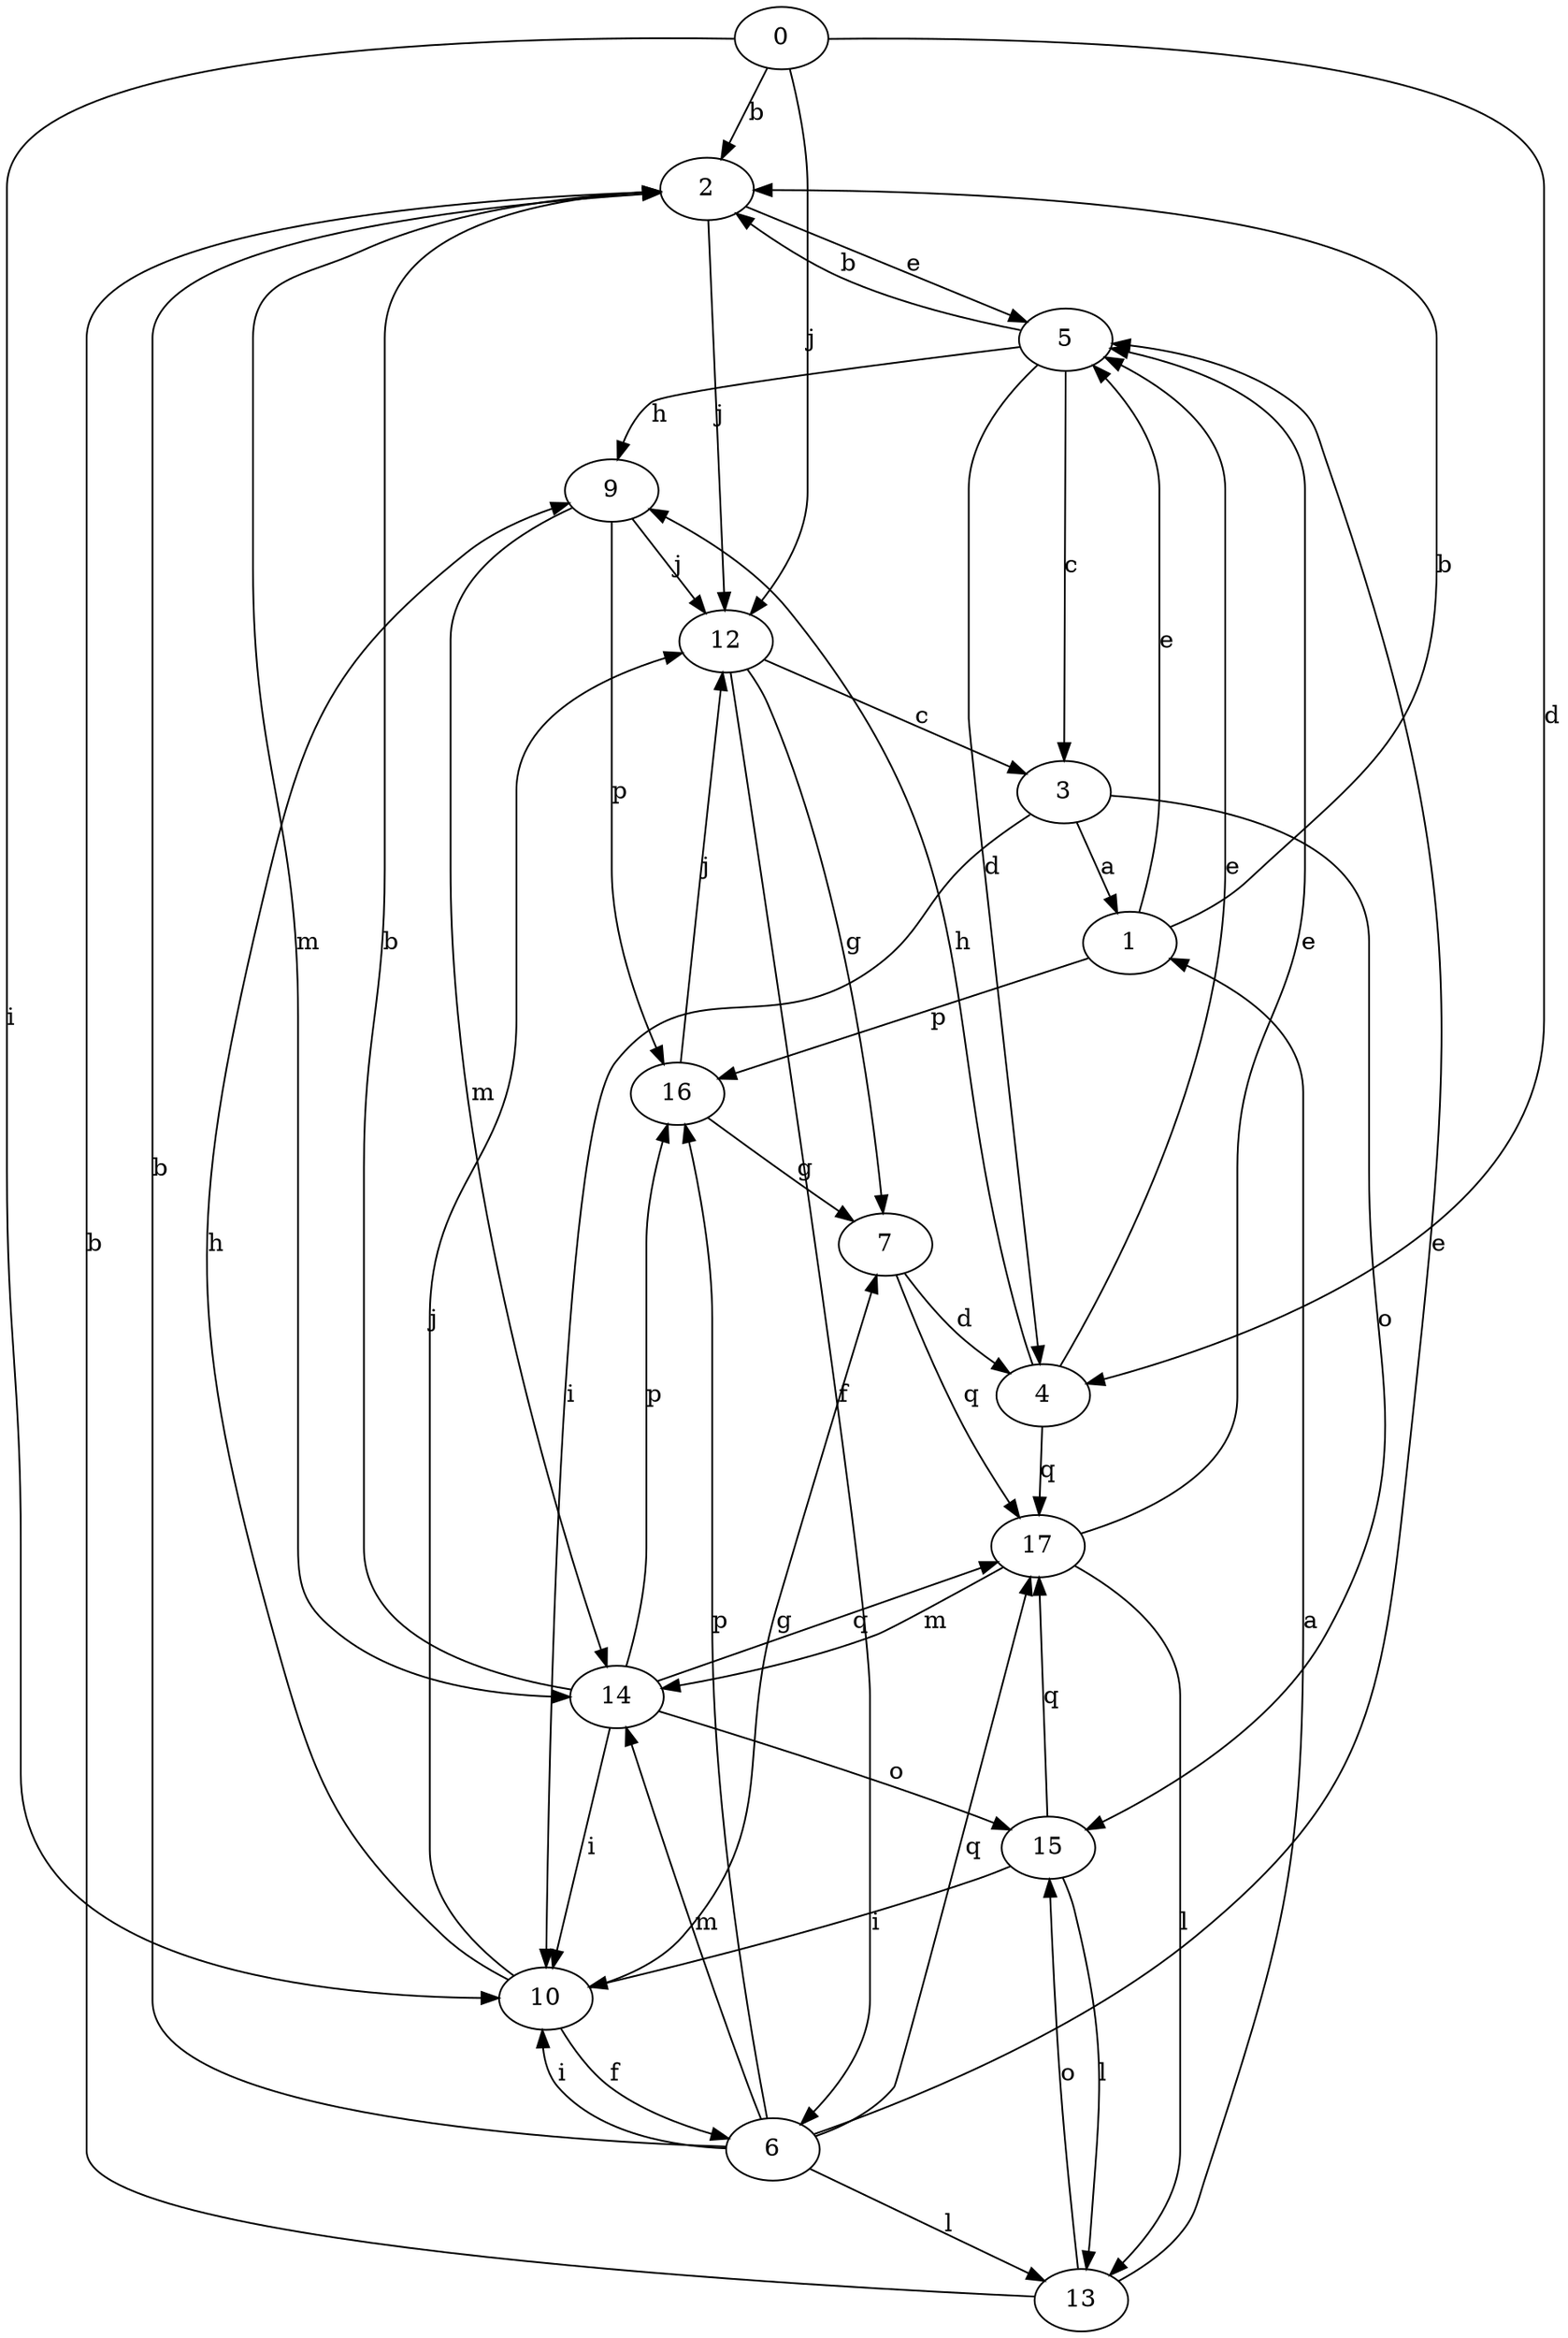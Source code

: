 strict digraph  {
0;
1;
2;
3;
4;
5;
6;
7;
9;
10;
12;
13;
14;
15;
16;
17;
0 -> 2  [label=b];
0 -> 4  [label=d];
0 -> 10  [label=i];
0 -> 12  [label=j];
1 -> 2  [label=b];
1 -> 5  [label=e];
1 -> 16  [label=p];
2 -> 5  [label=e];
2 -> 12  [label=j];
2 -> 14  [label=m];
3 -> 1  [label=a];
3 -> 10  [label=i];
3 -> 15  [label=o];
4 -> 5  [label=e];
4 -> 9  [label=h];
4 -> 17  [label=q];
5 -> 2  [label=b];
5 -> 3  [label=c];
5 -> 4  [label=d];
5 -> 9  [label=h];
6 -> 2  [label=b];
6 -> 5  [label=e];
6 -> 10  [label=i];
6 -> 13  [label=l];
6 -> 14  [label=m];
6 -> 16  [label=p];
6 -> 17  [label=q];
7 -> 4  [label=d];
7 -> 17  [label=q];
9 -> 12  [label=j];
9 -> 14  [label=m];
9 -> 16  [label=p];
10 -> 6  [label=f];
10 -> 7  [label=g];
10 -> 9  [label=h];
10 -> 12  [label=j];
12 -> 3  [label=c];
12 -> 6  [label=f];
12 -> 7  [label=g];
13 -> 1  [label=a];
13 -> 2  [label=b];
13 -> 15  [label=o];
14 -> 2  [label=b];
14 -> 10  [label=i];
14 -> 15  [label=o];
14 -> 16  [label=p];
14 -> 17  [label=q];
15 -> 10  [label=i];
15 -> 13  [label=l];
15 -> 17  [label=q];
16 -> 7  [label=g];
16 -> 12  [label=j];
17 -> 5  [label=e];
17 -> 13  [label=l];
17 -> 14  [label=m];
}
